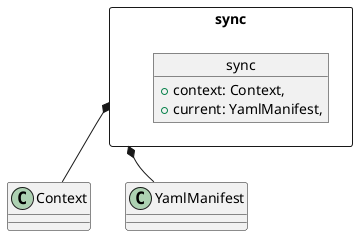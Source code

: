 @startuml
package sync <<Rectangle>> {

    object sync {
        +context: Context,
        +current: YamlManifest,

    }
}

sync *-- Context
sync *-- YamlManifest
@enduml
